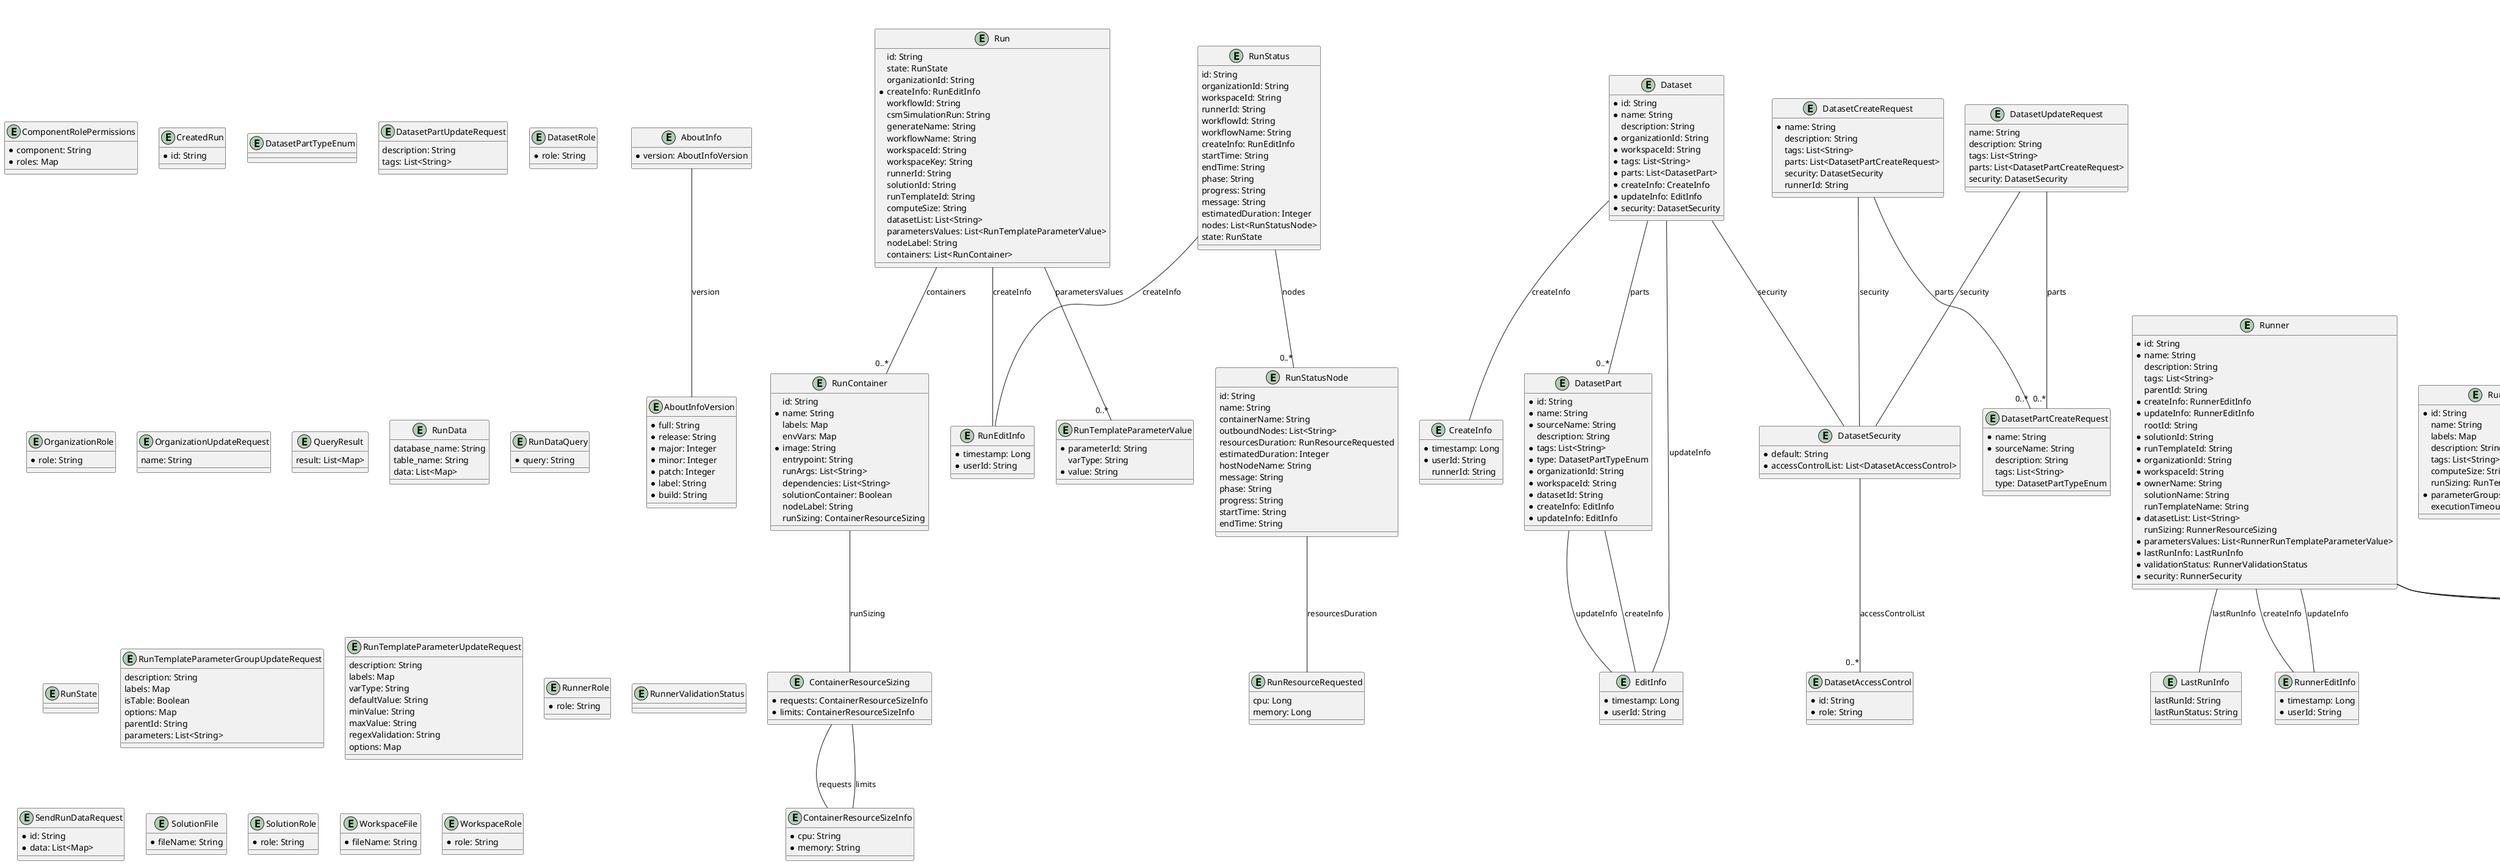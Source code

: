 @startuml

title Cosmo Tech Platform API Schemas Diagram

entity AboutInfo {
    * version: AboutInfoVersion
}

entity AboutInfoVersion {
    * full: String
    * release: String
    * major: Integer
    * minor: Integer
    * patch: Integer
    * label: String
    * build: String
}

entity ComponentRolePermissions {
    * component: String
    * roles: Map
}

entity ContainerResourceSizeInfo {
    * cpu: String
    * memory: String
}

entity ContainerResourceSizing {
    * requests: ContainerResourceSizeInfo
    * limits: ContainerResourceSizeInfo
}

entity CreateInfo {
    * timestamp: Long
    * userId: String
    runnerId: String
}

entity CreatedRun {
    * id: String
}

entity Dataset {
    * id: String
    * name: String
    description: String
    * organizationId: String
    * workspaceId: String
    * tags: List<String>
    * parts: List<DatasetPart>
    * createInfo: CreateInfo
    * updateInfo: EditInfo
    * security: DatasetSecurity
}

entity DatasetAccessControl {
    * id: String
    * role: String
}

entity DatasetCreateRequest {
    * name: String
    description: String
    tags: List<String>
    parts: List<DatasetPartCreateRequest>
    security: DatasetSecurity
    runnerId: String
}

entity DatasetPart {
    * id: String
    * name: String
    * sourceName: String
    description: String
    * tags: List<String>
    * type: DatasetPartTypeEnum
    * organizationId: String
    * workspaceId: String
    * datasetId: String
    * createInfo: EditInfo
    * updateInfo: EditInfo
}

entity DatasetPartCreateRequest {
    * name: String
    * sourceName: String
    description: String
    tags: List<String>
    type: DatasetPartTypeEnum
}

entity DatasetPartTypeEnum {
}

entity DatasetPartUpdateRequest {
    description: String
    tags: List<String>
}

entity DatasetRole {
    * role: String
}

entity DatasetSecurity {
    * default: String
    * accessControlList: List<DatasetAccessControl>
}

entity DatasetUpdateRequest {
    name: String
    description: String
    tags: List<String>
    parts: List<DatasetPartCreateRequest>
    security: DatasetSecurity
}

entity EditInfo {
    * timestamp: Long
    * userId: String
}

entity LastRunInfo {
    lastRunId: String
    lastRunStatus: String
}

entity Organization {
    * id: String
    * name: String
    * createInfo: OrganizationEditInfo
    * updateInfo: OrganizationEditInfo
    * security: OrganizationSecurity
}

entity OrganizationAccessControl {
    * id: String
    * role: String
}

entity OrganizationCreateRequest {
    * name: String
    security: OrganizationSecurity
}

entity OrganizationEditInfo {
    * timestamp: Long
    * userId: String
}

entity OrganizationRole {
    * role: String
}

entity OrganizationSecurity {
    * default: String
    * accessControlList: List<OrganizationAccessControl>
}

entity OrganizationUpdateRequest {
    name: String
}

entity QueryResult {
    result: List<Map>
}

entity ResourceSizeInfo {
    * cpu: String
    * memory: String
}

entity Run {
    id: String
    state: RunState
    organizationId: String
    * createInfo: RunEditInfo
    workflowId: String
    csmSimulationRun: String
    generateName: String
    workflowName: String
    workspaceId: String
    workspaceKey: String
    runnerId: String
    solutionId: String
    runTemplateId: String
    computeSize: String
    datasetList: List<String>
    parametersValues: List<RunTemplateParameterValue>
    nodeLabel: String
    containers: List<RunContainer>
}

entity RunContainer {
    id: String
    * name: String
    labels: Map
    envVars: Map
    * image: String
    entrypoint: String
    runArgs: List<String>
    dependencies: List<String>
    solutionContainer: Boolean
    nodeLabel: String
    runSizing: ContainerResourceSizing
}

entity RunData {
    database_name: String
    table_name: String
    data: List<Map>
}

entity RunDataQuery {
    * query: String
}

entity RunEditInfo {
    * timestamp: Long
    * userId: String
}

entity RunResourceRequested {
    cpu: Long
    memory: Long
}

entity RunState {
}

entity RunStatus {
    id: String
    organizationId: String
    workspaceId: String
    runnerId: String
    workflowId: String
    workflowName: String
    createInfo: RunEditInfo
    startTime: String
    endTime: String
    phase: String
    progress: String
    message: String
    estimatedDuration: Integer
    nodes: List<RunStatusNode>
    state: RunState
}

entity RunStatusNode {
    id: String
    name: String
    containerName: String
    outboundNodes: List<String>
    resourcesDuration: RunResourceRequested
    estimatedDuration: Integer
    hostNodeName: String
    message: String
    phase: String
    progress: String
    startTime: String
    endTime: String
}

entity RunTemplate {
    * id: String
    name: String
    labels: Map
    description: String
    tags: List<String>
    computeSize: String
    runSizing: RunTemplateResourceSizing
    * parameterGroups: List<String>
    executionTimeout: Integer
}

entity RunTemplateCreateRequest {
    * id: String
    name: String
    labels: Map
    description: String
    tags: List<String>
    computeSize: String
    runSizing: RunTemplateResourceSizing
    parameterGroups: List<String>
    executionTimeout: Integer
}

entity RunTemplateParameter {
    * id: String
    description: String
    labels: Map
    * varType: String
    defaultValue: String
    minValue: String
    maxValue: String
    regexValidation: String
    options: Map
}

entity RunTemplateParameterCreateRequest {
    * id: String
    description: String
    labels: Map
    * varType: String
    defaultValue: String
    minValue: String
    maxValue: String
    regexValidation: String
    options: Map
}

entity RunTemplateParameterGroup {
    * id: String
    description: String
    labels: Map
    * isTable: Boolean
    options: Map
    parentId: String
    * parameters: List<String>
}

entity RunTemplateParameterGroupCreateRequest {
    * id: String
    description: String
    labels: Map
    isTable: Boolean
    options: Map
    parentId: String
    parameters: List<String>
}

entity RunTemplateParameterGroupUpdateRequest {
    description: String
    labels: Map
    isTable: Boolean
    options: Map
    parentId: String
    parameters: List<String>
}

entity RunTemplateParameterUpdateRequest {
    description: String
    labels: Map
    varType: String
    defaultValue: String
    minValue: String
    maxValue: String
    regexValidation: String
    options: Map
}

entity RunTemplateParameterValue {
    * parameterId: String
    varType: String
    * value: String
}

entity RunTemplateResourceSizing {
    * requests: ResourceSizeInfo
    * limits: ResourceSizeInfo
}

entity RunTemplateUpdateRequest {
    name: String
    labels: Map
    description: String
    tags: List<String>
    computeSize: String
    runSizing: RunTemplateResourceSizing
    parameterGroups: List<String>
    executionTimeout: Integer
}

entity Runner {
    * id: String
    * name: String
    description: String
    tags: List<String>
    parentId: String
    * createInfo: RunnerEditInfo
    * updateInfo: RunnerEditInfo
    rootId: String
    * solutionId: String
    * runTemplateId: String
    * organizationId: String
    * workspaceId: String
    * ownerName: String
    solutionName: String
    runTemplateName: String
    * datasetList: List<String>
    runSizing: RunnerResourceSizing
    * parametersValues: List<RunnerRunTemplateParameterValue>
    * lastRunInfo: LastRunInfo
    * validationStatus: RunnerValidationStatus
    * security: RunnerSecurity
}

entity RunnerAccessControl {
    * id: String
    * role: String
}

entity RunnerCreateRequest {
    * name: String
    description: String
    tags: List<String>
    * solutionId: String
    parentId: String
    * runTemplateId: String
    datasetList: List<String>
    runSizing: RunnerResourceSizing
    parametersValues: List<RunnerRunTemplateParameterValue>
    * ownerName: String
    solutionName: String
    runTemplateName: String
    security: RunnerSecurity
}

entity RunnerEditInfo {
    * timestamp: Long
    * userId: String
}

entity RunnerResourceSizing {
    * requests: ResourceSizeInfo
    * limits: ResourceSizeInfo
}

entity RunnerRole {
    * role: String
}

entity RunnerRunTemplateParameterValue {
    * parameterId: String
    varType: String
    * value: String
    isInherited: Boolean
}

entity RunnerSecurity {
    * default: String
    * accessControlList: List<RunnerAccessControl>
}

entity RunnerUpdateRequest {
    name: String
    description: String
    tags: List<String>
    runTemplateId: String
    datasetList: List<String>
    runSizing: RunnerResourceSizing
    parametersValues: List<RunnerRunTemplateParameterValue>
    ownerName: String
    solutionName: String
    runTemplateName: String
}

entity RunnerValidationStatus {
}

entity SendRunDataRequest {
    * id: String
    * data: List<Map>
}

entity Solution {
    * id: String
    * organizationId: String
    * key: String
    * name: String
    description: String
    * repository: String
    alwaysPull: Boolean
    * version: String
    * createInfo: SolutionEditInfo
    * updateInfo: SolutionEditInfo
    sdkVersion: String
    url: String
    tags: List<String>
    * parameters: List<RunTemplateParameter>
    * parameterGroups: List<RunTemplateParameterGroup>
    * runTemplates: List<RunTemplate>
    * security: SolutionSecurity
}

entity SolutionAccessControl {
    * id: String
    * role: String
}

entity SolutionCreateRequest {
    * key: String
    * name: String
    description: String
    * repository: String
    * version: String
    alwaysPull: Boolean
    tags: List<String>
    parameters: List<RunTemplateParameterCreateRequest>
    parameterGroups: List<RunTemplateParameterGroupCreateRequest>
    runTemplates: List<RunTemplateCreateRequest>
    url: String
    security: SolutionSecurity
}

entity SolutionEditInfo {
    * timestamp: Long
    * userId: String
}

entity SolutionFile {
    * fileName: String
}

entity SolutionRole {
    * role: String
}

entity SolutionSecurity {
    * default: String
    * accessControlList: List<SolutionAccessControl>
}

entity SolutionUpdateRequest {
    key: String
    name: String
    description: String
    repository: String
    alwaysPull: Boolean
    version: String
    url: String
    tags: List<String>
    parameters: List<RunTemplateParameterCreateRequest>
    parameterGroups: List<RunTemplateParameterGroupCreateRequest>
    runTemplates: List<RunTemplateCreateRequest>
}

entity Workspace {
    * id: String
    * organizationId: String
    * key: String
    * name: String
    description: String
    version: String
    tags: List<String>
    * createInfo: WorkspaceEditInfo
    * updateInfo: WorkspaceEditInfo
    * solution: WorkspaceSolution
    webApp: WorkspaceWebApp
    datasetCopy: Boolean
    * security: WorkspaceSecurity
}

entity WorkspaceAccessControl {
    * id: String
    * role: String
}

entity WorkspaceCreateRequest {
    * key: String
    * name: String
    description: String
    version: String
    tags: List<String>
    * solution: WorkspaceSolution
    webApp: WorkspaceWebApp
    datasetCopy: Boolean
    security: WorkspaceSecurity
}

entity WorkspaceEditInfo {
    * timestamp: Long
    * userId: String
}

entity WorkspaceFile {
    * fileName: String
}

entity WorkspaceRole {
    * role: String
}

entity WorkspaceSecurity {
    * default: String
    * accessControlList: List<WorkspaceAccessControl>
}

entity WorkspaceSolution {
    * solutionId: String
    runTemplateFilter: List<String>
    defaultRunTemplateDataset: Map
}

entity WorkspaceUpdateRequest {
    key: String
    name: String
    description: String
    tags: List<String>
    solution: WorkspaceSolution
    webApp: WorkspaceWebApp
    datasetCopy: Boolean
}

entity WorkspaceWebApp {
    * url: String
    iframes: Map
    options: Map
}


DatasetCreateRequest -- "0..*" DatasetPartCreateRequest : parts
DatasetCreateRequest -- DatasetSecurity : security
RunnerUpdateRequest -- RunnerResourceSizing : runSizing
RunnerUpdateRequest -- "0..*" RunnerRunTemplateParameterValue : parametersValues
RunTemplateResourceSizing -- ResourceSizeInfo : requests
RunTemplateResourceSizing -- ResourceSizeInfo : limits
RunnerCreateRequest -- RunnerResourceSizing : runSizing
RunnerCreateRequest -- "0..*" RunnerRunTemplateParameterValue : parametersValues
RunnerCreateRequest -- RunnerSecurity : security
DatasetSecurity -- "0..*" DatasetAccessControl : accessControlList
ContainerResourceSizing -- ContainerResourceSizeInfo : requests
ContainerResourceSizing -- ContainerResourceSizeInfo : limits
SolutionSecurity -- "0..*" SolutionAccessControl : accessControlList
WorkspaceSecurity -- "0..*" WorkspaceAccessControl : accessControlList
WorkspaceCreateRequest -- WorkspaceSolution : solution
WorkspaceCreateRequest -- WorkspaceWebApp : webApp
WorkspaceCreateRequest -- WorkspaceSecurity : security
AboutInfo -- AboutInfoVersion : version
RunTemplateUpdateRequest -- RunTemplateResourceSizing : runSizing
RunContainer -- ContainerResourceSizing : runSizing
SolutionCreateRequest -- "0..*" RunTemplateParameterCreateRequest : parameters
SolutionCreateRequest -- "0..*" RunTemplateParameterGroupCreateRequest : parameterGroups
SolutionCreateRequest -- "0..*" RunTemplateCreateRequest : runTemplates
SolutionCreateRequest -- SolutionSecurity : security
SolutionUpdateRequest -- "0..*" RunTemplateParameterCreateRequest : parameters
SolutionUpdateRequest -- "0..*" RunTemplateParameterGroupCreateRequest : parameterGroups
SolutionUpdateRequest -- "0..*" RunTemplateCreateRequest : runTemplates
OrganizationCreateRequest -- OrganizationSecurity : security
Runner -- RunnerEditInfo : createInfo
Runner -- RunnerEditInfo : updateInfo
Runner -- RunnerResourceSizing : runSizing
Runner -- "0..*" RunnerRunTemplateParameterValue : parametersValues
Runner -- LastRunInfo : lastRunInfo
Runner -- RunnerSecurity : security
Organization -- OrganizationEditInfo : createInfo
Organization -- OrganizationEditInfo : updateInfo
Organization -- OrganizationSecurity : security
RunStatus -- RunEditInfo : createInfo
RunStatus -- "0..*" RunStatusNode : nodes
RunTemplate -- RunTemplateResourceSizing : runSizing
DatasetUpdateRequest -- "0..*" DatasetPartCreateRequest : parts
DatasetUpdateRequest -- DatasetSecurity : security
RunTemplateCreateRequest -- RunTemplateResourceSizing : runSizing
RunnerSecurity -- "0..*" RunnerAccessControl : accessControlList
RunStatusNode -- RunResourceRequested : resourcesDuration
WorkspaceUpdateRequest -- WorkspaceSolution : solution
WorkspaceUpdateRequest -- WorkspaceWebApp : webApp
DatasetPart -- EditInfo : createInfo
DatasetPart -- EditInfo : updateInfo
Solution -- SolutionEditInfo : createInfo
Solution -- SolutionEditInfo : updateInfo
Solution -- "0..*" RunTemplateParameter : parameters
Solution -- "0..*" RunTemplateParameterGroup : parameterGroups
Solution -- "0..*" RunTemplate : runTemplates
Solution -- SolutionSecurity : security
Dataset -- "0..*" DatasetPart : parts
Dataset -- CreateInfo : createInfo
Dataset -- EditInfo : updateInfo
Dataset -- DatasetSecurity : security
Run -- RunEditInfo : createInfo
Run -- "0..*" RunTemplateParameterValue : parametersValues
Run -- "0..*" RunContainer : containers
OrganizationSecurity -- "0..*" OrganizationAccessControl : accessControlList
RunnerResourceSizing -- ResourceSizeInfo : requests
RunnerResourceSizing -- ResourceSizeInfo : limits
Workspace -- WorkspaceEditInfo : createInfo
Workspace -- WorkspaceEditInfo : updateInfo
Workspace -- WorkspaceSolution : solution
Workspace -- WorkspaceWebApp : webApp
Workspace -- WorkspaceSecurity : security

@enduml